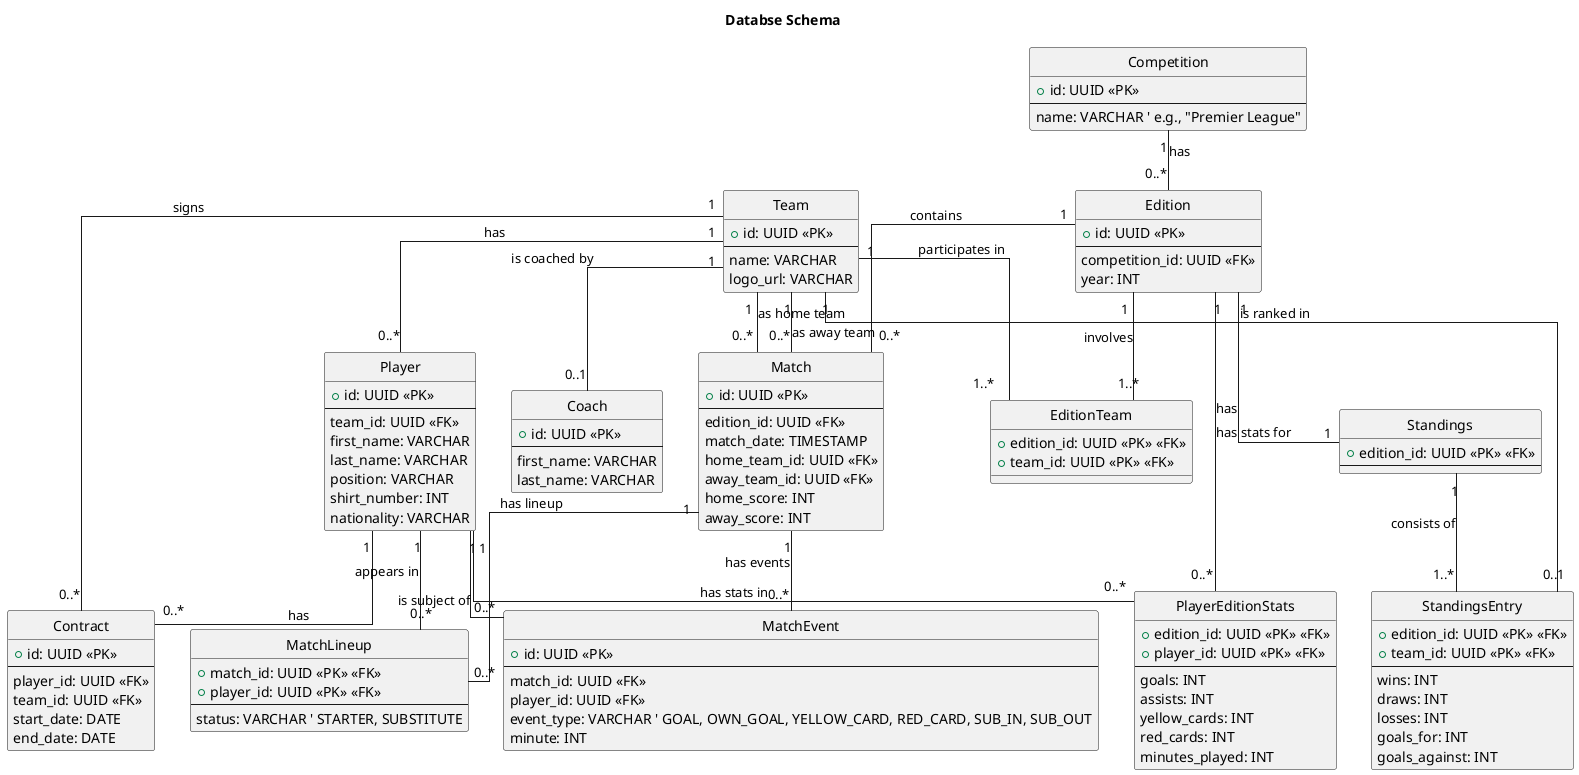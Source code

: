 @startuml database

title Databse Schema

' hide the spot
hide circle

' avoid problems with angled crows feet
skinparam linetype ortho


entity Team {
  +id: UUID <<PK>>
  --
  name: VARCHAR
  logo_url: VARCHAR
}

entity Player {
  +id: UUID <<PK>>
  --
  team_id: UUID <<FK>>
  first_name: VARCHAR
  last_name: VARCHAR
  position: VARCHAR
  shirt_number: INT
  nationality: VARCHAR
}

entity Contract {
  +id: UUID <<PK>>
  --
  player_id: UUID <<FK>>
  team_id: UUID <<FK>>
  start_date: DATE
  end_date: DATE
}

entity Coach {
  +id: UUID <<PK>>
  --
  first_name: VARCHAR
  last_name: VARCHAR
}

entity Match {
  +id: UUID <<PK>>
  --
  edition_id: UUID <<FK>>
  match_date: TIMESTAMP
  home_team_id: UUID <<FK>>
  away_team_id: UUID <<FK>>
  home_score: INT
  away_score: INT
}

entity MatchLineup {
  +match_id: UUID <<PK>> <<FK>>
  +player_id: UUID <<PK>> <<FK>>
  --
  status: VARCHAR ' STARTER, SUBSTITUTE
}

entity MatchEvent {
  +id: UUID <<PK>>
  --
  match_id: UUID <<FK>>
  player_id: UUID <<FK>>
  event_type: VARCHAR ' GOAL, OWN_GOAL, YELLOW_CARD, RED_CARD, SUB_IN, SUB_OUT
  minute: INT
}

entity PlayerEditionStats {
    +edition_id: UUID <<PK>> <<FK>>
    +player_id: UUID <<PK>> <<FK>>
    --
    goals: INT
    assists: INT
    yellow_cards: INT
    red_cards: INT
    minutes_played: INT
}


entity Competition {
  +id: UUID <<PK>>
  --
  name: VARCHAR ' e.g., "Premier League"
}

entity Edition {
  +id: UUID <<PK>>
  --
  competition_id: UUID <<FK>>
  year: INT
}

entity EditionTeam {
  +edition_id: UUID <<PK>> <<FK>>
  +team_id: UUID <<PK>> <<FK>>
}




entity Standings {
    +edition_id: UUID <<PK>> <<FK>>
    --
    ' This table is a materialized view/cache for performance
}

entity StandingsEntry {
    +edition_id: UUID <<PK>> <<FK>>
    +team_id: UUID <<PK>> <<FK>>
    --
    wins: INT
    draws: INT
    losses: INT
    goals_for: INT
    goals_against: INT
}



' Relationships
Team "1" -- "0..*" Player : has
Player "1" -- "0..*" Contract : has
Team "1" -- "0..*" Contract : signs

Team "1" -- "0..1" Coach : is coached by

Competition "1" -- "0..*" Edition : has
Edition "1" -- "1..*" EditionTeam : involves
Team "1" -- "1..*" EditionTeam : participates in

Edition "1" -- "0..*" Match : contains

' A match has a home team and an away team
Team "1" -- "0..*" Match : as home team
Team "1" -- "0..*" Match : as away team

' Lineup and Events
Match "1" -- "0..*" MatchLineup : has lineup
Player "1" -- "0..*" MatchLineup : appears in

Match "1" -- "0..*" MatchEvent : has events
Player "1" -- "0..*" MatchEvent : is subject of

Edition "1" -- "0..*" PlayerEditionStats : has stats for
Player "1" -- "0..*" PlayerEditionStats : has stats in

' Standings relationships
Edition "1" -- "1" Standings : has
Standings "1" -- "1..*" StandingsEntry : consists of
Team "1" -- "0..1" StandingsEntry : is ranked in

@enduml
